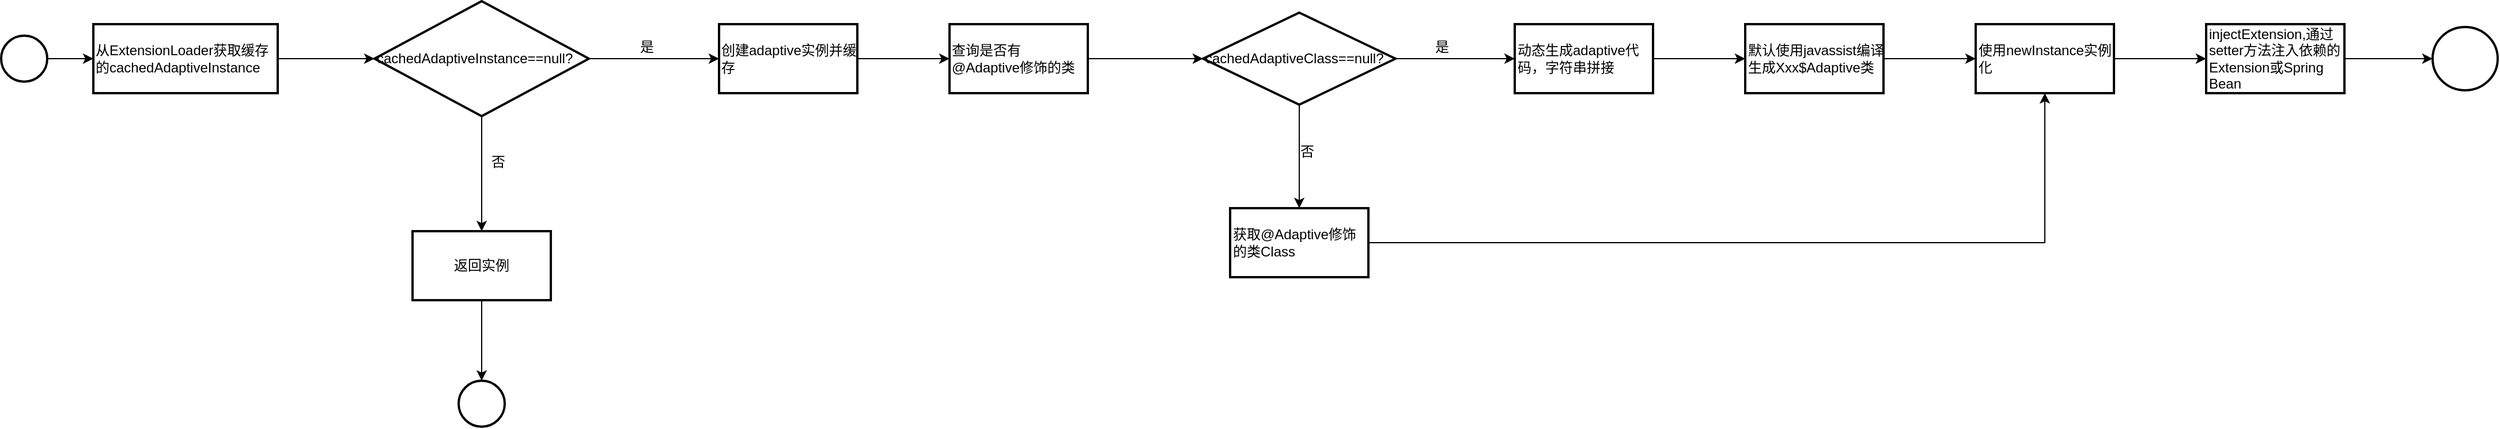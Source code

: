 <mxfile version="14.0.1" type="github">
  <diagram id="vy1Q4Q4kaOn7qJITPUAI" name="Page-1">
    <mxGraphModel dx="1422" dy="794" grid="1" gridSize="10" guides="1" tooltips="1" connect="1" arrows="1" fold="1" page="1" pageScale="1" pageWidth="827" pageHeight="1169" math="0" shadow="0">
      <root>
        <mxCell id="0" />
        <mxCell id="1" parent="0" />
        <mxCell id="29u21Vm05w11vjW1gdwK-3" value="" style="edgeStyle=orthogonalEdgeStyle;rounded=0;orthogonalLoop=1;jettySize=auto;html=1;" edge="1" parent="1" source="29u21Vm05w11vjW1gdwK-1" target="29u21Vm05w11vjW1gdwK-2">
          <mxGeometry relative="1" as="geometry" />
        </mxCell>
        <mxCell id="29u21Vm05w11vjW1gdwK-1" value="" style="strokeWidth=2;html=1;shape=mxgraph.flowchart.start_2;whiteSpace=wrap;" vertex="1" parent="1">
          <mxGeometry x="90" y="300" width="40" height="40" as="geometry" />
        </mxCell>
        <mxCell id="29u21Vm05w11vjW1gdwK-5" value="" style="edgeStyle=orthogonalEdgeStyle;rounded=0;orthogonalLoop=1;jettySize=auto;html=1;" edge="1" parent="1" source="29u21Vm05w11vjW1gdwK-2" target="29u21Vm05w11vjW1gdwK-4">
          <mxGeometry relative="1" as="geometry" />
        </mxCell>
        <mxCell id="29u21Vm05w11vjW1gdwK-2" value="从ExtensionLoader获取缓存的cachedAdaptiveInstance" style="whiteSpace=wrap;html=1;strokeWidth=2;align=left;" vertex="1" parent="1">
          <mxGeometry x="170" y="290" width="160" height="60" as="geometry" />
        </mxCell>
        <mxCell id="29u21Vm05w11vjW1gdwK-7" value="" style="edgeStyle=orthogonalEdgeStyle;rounded=0;orthogonalLoop=1;jettySize=auto;html=1;" edge="1" parent="1" source="29u21Vm05w11vjW1gdwK-4" target="29u21Vm05w11vjW1gdwK-6">
          <mxGeometry relative="1" as="geometry" />
        </mxCell>
        <mxCell id="29u21Vm05w11vjW1gdwK-23" value="" style="edgeStyle=orthogonalEdgeStyle;rounded=0;orthogonalLoop=1;jettySize=auto;html=1;" edge="1" parent="1" source="29u21Vm05w11vjW1gdwK-4" target="29u21Vm05w11vjW1gdwK-22">
          <mxGeometry relative="1" as="geometry" />
        </mxCell>
        <mxCell id="29u21Vm05w11vjW1gdwK-4" value="&lt;span&gt;cachedAdaptiveInstance==null?&lt;/span&gt;" style="rhombus;whiteSpace=wrap;html=1;align=left;strokeWidth=2;" vertex="1" parent="1">
          <mxGeometry x="414" y="270" width="186" height="100" as="geometry" />
        </mxCell>
        <mxCell id="29u21Vm05w11vjW1gdwK-9" value="" style="edgeStyle=orthogonalEdgeStyle;rounded=0;orthogonalLoop=1;jettySize=auto;html=1;" edge="1" parent="1" source="29u21Vm05w11vjW1gdwK-6" target="29u21Vm05w11vjW1gdwK-8">
          <mxGeometry relative="1" as="geometry" />
        </mxCell>
        <mxCell id="29u21Vm05w11vjW1gdwK-6" value="创建adaptive实例并缓存" style="whiteSpace=wrap;html=1;align=left;strokeWidth=2;" vertex="1" parent="1">
          <mxGeometry x="713" y="290" width="120" height="60" as="geometry" />
        </mxCell>
        <mxCell id="29u21Vm05w11vjW1gdwK-11" value="" style="edgeStyle=orthogonalEdgeStyle;rounded=0;orthogonalLoop=1;jettySize=auto;html=1;" edge="1" parent="1" source="29u21Vm05w11vjW1gdwK-8" target="29u21Vm05w11vjW1gdwK-10">
          <mxGeometry relative="1" as="geometry" />
        </mxCell>
        <mxCell id="29u21Vm05w11vjW1gdwK-8" value="查询是否有@Adaptive修饰的类" style="whiteSpace=wrap;html=1;align=left;strokeWidth=2;" vertex="1" parent="1">
          <mxGeometry x="913" y="290" width="120" height="60" as="geometry" />
        </mxCell>
        <mxCell id="29u21Vm05w11vjW1gdwK-13" value="" style="edgeStyle=orthogonalEdgeStyle;rounded=0;orthogonalLoop=1;jettySize=auto;html=1;" edge="1" parent="1" source="29u21Vm05w11vjW1gdwK-10" target="29u21Vm05w11vjW1gdwK-12">
          <mxGeometry relative="1" as="geometry" />
        </mxCell>
        <mxCell id="29u21Vm05w11vjW1gdwK-31" value="" style="edgeStyle=orthogonalEdgeStyle;rounded=0;orthogonalLoop=1;jettySize=auto;html=1;" edge="1" parent="1" source="29u21Vm05w11vjW1gdwK-10" target="29u21Vm05w11vjW1gdwK-30">
          <mxGeometry relative="1" as="geometry" />
        </mxCell>
        <mxCell id="29u21Vm05w11vjW1gdwK-10" value="cachedAdaptiveClass==null?" style="rhombus;whiteSpace=wrap;html=1;align=left;strokeWidth=2;" vertex="1" parent="1">
          <mxGeometry x="1133" y="280" width="167" height="80" as="geometry" />
        </mxCell>
        <mxCell id="29u21Vm05w11vjW1gdwK-15" value="" style="edgeStyle=orthogonalEdgeStyle;rounded=0;orthogonalLoop=1;jettySize=auto;html=1;" edge="1" parent="1" source="29u21Vm05w11vjW1gdwK-12" target="29u21Vm05w11vjW1gdwK-14">
          <mxGeometry relative="1" as="geometry" />
        </mxCell>
        <mxCell id="29u21Vm05w11vjW1gdwK-12" value="动态生成adaptive代码，字符串拼接" style="whiteSpace=wrap;html=1;align=left;strokeWidth=2;" vertex="1" parent="1">
          <mxGeometry x="1403.5" y="290" width="120" height="60" as="geometry" />
        </mxCell>
        <mxCell id="29u21Vm05w11vjW1gdwK-17" value="" style="edgeStyle=orthogonalEdgeStyle;rounded=0;orthogonalLoop=1;jettySize=auto;html=1;" edge="1" parent="1" source="29u21Vm05w11vjW1gdwK-14" target="29u21Vm05w11vjW1gdwK-16">
          <mxGeometry relative="1" as="geometry" />
        </mxCell>
        <mxCell id="29u21Vm05w11vjW1gdwK-14" value="默认使用javassist编译生成Xxx$Adaptive类" style="whiteSpace=wrap;html=1;align=left;strokeWidth=2;" vertex="1" parent="1">
          <mxGeometry x="1603.5" y="290" width="120" height="60" as="geometry" />
        </mxCell>
        <mxCell id="29u21Vm05w11vjW1gdwK-19" value="" style="edgeStyle=orthogonalEdgeStyle;rounded=0;orthogonalLoop=1;jettySize=auto;html=1;" edge="1" parent="1" source="29u21Vm05w11vjW1gdwK-16" target="29u21Vm05w11vjW1gdwK-18">
          <mxGeometry relative="1" as="geometry" />
        </mxCell>
        <mxCell id="29u21Vm05w11vjW1gdwK-16" value="使用newInstance实例化" style="whiteSpace=wrap;html=1;align=left;strokeWidth=2;" vertex="1" parent="1">
          <mxGeometry x="1803.5" y="290" width="120" height="60" as="geometry" />
        </mxCell>
        <mxCell id="29u21Vm05w11vjW1gdwK-21" value="" style="edgeStyle=orthogonalEdgeStyle;rounded=0;orthogonalLoop=1;jettySize=auto;html=1;" edge="1" parent="1" source="29u21Vm05w11vjW1gdwK-18" target="29u21Vm05w11vjW1gdwK-20">
          <mxGeometry relative="1" as="geometry" />
        </mxCell>
        <mxCell id="29u21Vm05w11vjW1gdwK-18" value="injectExtension,通过setter方法注入依赖的Extension或Spring Bean" style="whiteSpace=wrap;html=1;align=left;strokeWidth=2;" vertex="1" parent="1">
          <mxGeometry x="2003.5" y="290" width="120" height="60" as="geometry" />
        </mxCell>
        <mxCell id="29u21Vm05w11vjW1gdwK-20" value="" style="ellipse;whiteSpace=wrap;html=1;align=left;strokeWidth=2;" vertex="1" parent="1">
          <mxGeometry x="2200" y="292.5" width="56.5" height="55" as="geometry" />
        </mxCell>
        <mxCell id="29u21Vm05w11vjW1gdwK-25" value="" style="edgeStyle=orthogonalEdgeStyle;rounded=0;orthogonalLoop=1;jettySize=auto;html=1;" edge="1" parent="1" source="29u21Vm05w11vjW1gdwK-22">
          <mxGeometry relative="1" as="geometry">
            <mxPoint x="507" y="600" as="targetPoint" />
          </mxGeometry>
        </mxCell>
        <mxCell id="29u21Vm05w11vjW1gdwK-22" value="返回实例" style="whiteSpace=wrap;html=1;align=center;strokeWidth=2;" vertex="1" parent="1">
          <mxGeometry x="447" y="470" width="120" height="60" as="geometry" />
        </mxCell>
        <mxCell id="29u21Vm05w11vjW1gdwK-26" value="" style="strokeWidth=2;html=1;shape=mxgraph.flowchart.start_2;whiteSpace=wrap;" vertex="1" parent="1">
          <mxGeometry x="487" y="600" width="40" height="40" as="geometry" />
        </mxCell>
        <mxCell id="29u21Vm05w11vjW1gdwK-27" value="是" style="text;html=1;align=center;verticalAlign=middle;resizable=0;points=[];autosize=1;" vertex="1" parent="1">
          <mxGeometry x="635" y="300" width="30" height="20" as="geometry" />
        </mxCell>
        <mxCell id="29u21Vm05w11vjW1gdwK-28" value="否" style="text;html=1;align=center;verticalAlign=middle;resizable=0;points=[];autosize=1;" vertex="1" parent="1">
          <mxGeometry x="506" y="400" width="30" height="20" as="geometry" />
        </mxCell>
        <mxCell id="29u21Vm05w11vjW1gdwK-29" value="是" style="text;html=1;align=center;verticalAlign=middle;resizable=0;points=[];autosize=1;" vertex="1" parent="1">
          <mxGeometry x="1325" y="300" width="30" height="20" as="geometry" />
        </mxCell>
        <mxCell id="29u21Vm05w11vjW1gdwK-30" value="获取@Adaptive修饰的类Class" style="whiteSpace=wrap;html=1;align=left;strokeWidth=2;" vertex="1" parent="1">
          <mxGeometry x="1156.5" y="450" width="120" height="60" as="geometry" />
        </mxCell>
        <mxCell id="29u21Vm05w11vjW1gdwK-32" value="" style="edgeStyle=orthogonalEdgeStyle;rounded=0;orthogonalLoop=1;jettySize=auto;html=1;exitX=1;exitY=0.5;exitDx=0;exitDy=0;" edge="1" parent="1" source="29u21Vm05w11vjW1gdwK-30" target="29u21Vm05w11vjW1gdwK-16">
          <mxGeometry relative="1" as="geometry">
            <mxPoint x="1226.5" y="370" as="sourcePoint" />
            <mxPoint x="1226.5" y="460" as="targetPoint" />
          </mxGeometry>
        </mxCell>
        <mxCell id="29u21Vm05w11vjW1gdwK-33" value="否" style="text;html=1;align=center;verticalAlign=middle;resizable=0;points=[];autosize=1;" vertex="1" parent="1">
          <mxGeometry x="1208" y="391" width="30" height="20" as="geometry" />
        </mxCell>
      </root>
    </mxGraphModel>
  </diagram>
</mxfile>
